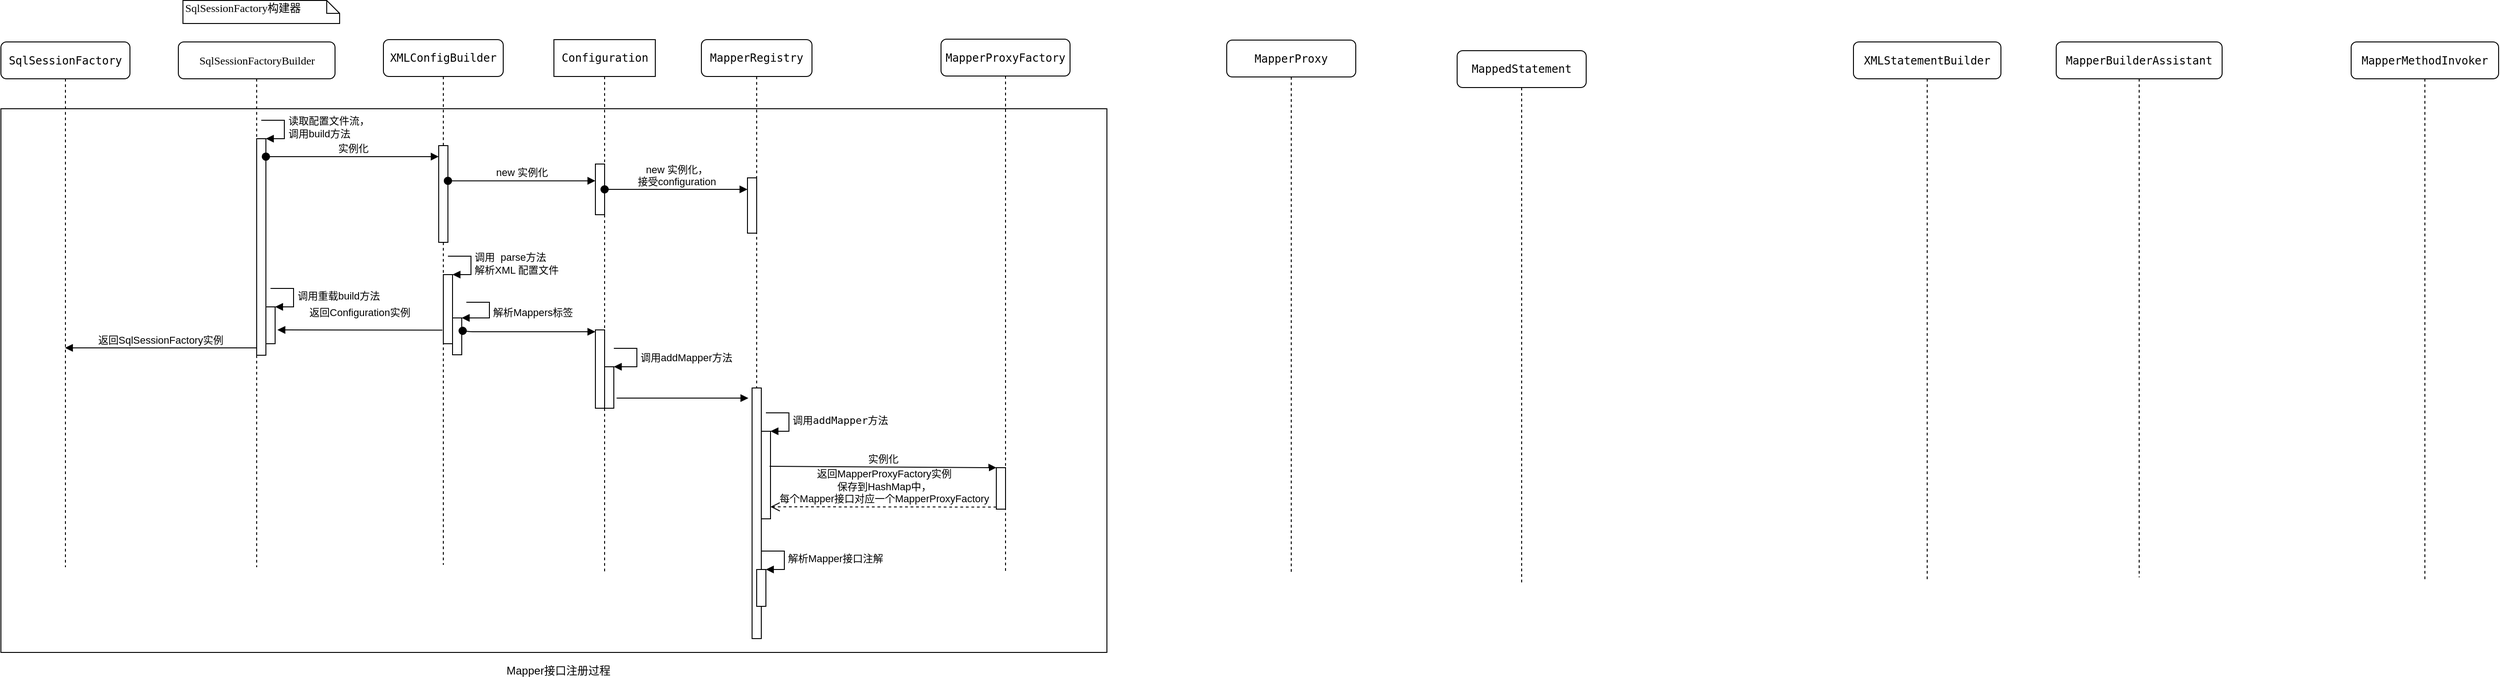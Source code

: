 <mxfile version="10.7.7" type="device"><diagram name="Page-1" id="13e1069c-82ec-6db2-03f1-153e76fe0fe0"><mxGraphModel dx="1394" dy="788" grid="1" gridSize="10" guides="1" tooltips="1" connect="1" arrows="1" fold="1" page="1" pageScale="1" pageWidth="1100" pageHeight="850" background="#ffffff" math="0" shadow="0"><root><mxCell id="0"/><mxCell id="1" parent="0"/><mxCell id="gPdFIdoxRjiTvUadIYnj-57" value="" style="rounded=0;whiteSpace=wrap;html=1;" vertex="1" parent="1"><mxGeometry x="80" y="170" width="1200" height="590" as="geometry"/></mxCell><mxCell id="7baba1c4bc27f4b0-3" value="&lt;pre&gt;XMLConfigBuilder&lt;/pre&gt;" style="shape=umlLifeline;perimeter=lifelinePerimeter;whiteSpace=wrap;html=1;container=1;collapsible=0;recursiveResize=0;outlineConnect=0;rounded=1;shadow=0;comic=0;labelBackgroundColor=none;strokeColor=#000000;strokeWidth=1;fillColor=#FFFFFF;fontFamily=Verdana;fontSize=12;fontColor=#000000;align=center;" parent="1" vertex="1"><mxGeometry x="495" y="95" width="130" height="570" as="geometry"/></mxCell><mxCell id="gPdFIdoxRjiTvUadIYnj-12" value="" style="html=1;points=[];perimeter=orthogonalPerimeter;" vertex="1" parent="7baba1c4bc27f4b0-3"><mxGeometry x="60" y="115" width="10" height="105" as="geometry"/></mxCell><mxCell id="gPdFIdoxRjiTvUadIYnj-18" value="" style="html=1;points=[];perimeter=orthogonalPerimeter;" vertex="1" parent="7baba1c4bc27f4b0-3"><mxGeometry x="65" y="255" width="10" height="75" as="geometry"/></mxCell><mxCell id="gPdFIdoxRjiTvUadIYnj-19" value="调用&amp;nbsp;&amp;nbsp;&lt;span&gt;parse方法&lt;br&gt;解析XML 配置文件&lt;br&gt;&lt;/span&gt;" style="edgeStyle=orthogonalEdgeStyle;html=1;align=left;spacingLeft=2;endArrow=block;rounded=0;entryX=1;entryY=0;" edge="1" target="gPdFIdoxRjiTvUadIYnj-18" parent="7baba1c4bc27f4b0-3"><mxGeometry relative="1" as="geometry"><mxPoint x="70" y="235" as="sourcePoint"/><Array as="points"><mxPoint x="95" y="235"/></Array></mxGeometry></mxCell><mxCell id="gPdFIdoxRjiTvUadIYnj-39" value="" style="html=1;points=[];perimeter=orthogonalPerimeter;" vertex="1" parent="7baba1c4bc27f4b0-3"><mxGeometry x="75" y="302" width="10" height="40" as="geometry"/></mxCell><mxCell id="gPdFIdoxRjiTvUadIYnj-40" value="&lt;span&gt;解析Mappers标签&lt;br&gt;&lt;/span&gt;" style="edgeStyle=orthogonalEdgeStyle;html=1;align=left;spacingLeft=2;endArrow=block;rounded=0;entryX=1;entryY=0;" edge="1" target="gPdFIdoxRjiTvUadIYnj-39" parent="7baba1c4bc27f4b0-3"><mxGeometry relative="1" as="geometry"><mxPoint x="90" y="285" as="sourcePoint"/><Array as="points"><mxPoint x="115" y="285"/></Array></mxGeometry></mxCell><mxCell id="7baba1c4bc27f4b0-4" value="&lt;pre&gt;Configuration&lt;/pre&gt;" style="html=1;points=[];perimeter=orthogonalPerimeter;shape=umlLifeline;participant=label;shadow=0;fontFamily=Verdana;fontSize=12;fontColor=#000000;align=center;strokeColor=#000000;strokeWidth=1;fillColor=#FFFFFF;recursiveResize=0;container=1;collapsible=0;" parent="1" vertex="1"><mxGeometry x="680" y="95" width="110" height="580" as="geometry"/></mxCell><mxCell id="gPdFIdoxRjiTvUadIYnj-14" value="" style="html=1;points=[];perimeter=orthogonalPerimeter;" vertex="1" parent="7baba1c4bc27f4b0-4"><mxGeometry x="45" y="135" width="10" height="55" as="geometry"/></mxCell><mxCell id="gPdFIdoxRjiTvUadIYnj-26" value="" style="html=1;points=[];perimeter=orthogonalPerimeter;" vertex="1" parent="7baba1c4bc27f4b0-4"><mxGeometry x="45" y="315" width="10" height="85" as="geometry"/></mxCell><mxCell id="gPdFIdoxRjiTvUadIYnj-36" value="" style="html=1;points=[];perimeter=orthogonalPerimeter;" vertex="1" parent="7baba1c4bc27f4b0-4"><mxGeometry x="55" y="355" width="10" height="45" as="geometry"/></mxCell><mxCell id="gPdFIdoxRjiTvUadIYnj-37" value="&lt;span&gt;调用addMapper方法&lt;/span&gt;" style="edgeStyle=orthogonalEdgeStyle;html=1;align=left;spacingLeft=2;endArrow=block;rounded=0;entryX=1;entryY=0;" edge="1" target="gPdFIdoxRjiTvUadIYnj-36" parent="7baba1c4bc27f4b0-4"><mxGeometry relative="1" as="geometry"><mxPoint x="65" y="335" as="sourcePoint"/><Array as="points"><mxPoint x="90" y="335"/></Array></mxGeometry></mxCell><mxCell id="7baba1c4bc27f4b0-8" value="SqlSessionFactoryBuilder" style="shape=umlLifeline;perimeter=lifelinePerimeter;whiteSpace=wrap;html=1;container=1;collapsible=0;recursiveResize=0;outlineConnect=0;rounded=1;shadow=0;comic=0;labelBackgroundColor=none;strokeColor=#000000;strokeWidth=1;fillColor=#FFFFFF;fontFamily=Verdana;fontSize=12;fontColor=#000000;align=center;" parent="1" vertex="1"><mxGeometry x="272.5" y="97.5" width="170" height="570" as="geometry"/></mxCell><mxCell id="gPdFIdoxRjiTvUadIYnj-8" value="" style="html=1;points=[];perimeter=orthogonalPerimeter;" vertex="1" parent="7baba1c4bc27f4b0-8"><mxGeometry x="85" y="105" width="10" height="235" as="geometry"/></mxCell><mxCell id="gPdFIdoxRjiTvUadIYnj-9" value="读取配置文件流，&lt;br&gt;调用build方法" style="edgeStyle=orthogonalEdgeStyle;html=1;align=left;spacingLeft=2;endArrow=block;rounded=0;entryX=1;entryY=0;" edge="1" target="gPdFIdoxRjiTvUadIYnj-8" parent="7baba1c4bc27f4b0-8"><mxGeometry relative="1" as="geometry"><mxPoint x="90" y="85" as="sourcePoint"/><Array as="points"><mxPoint x="115" y="85"/></Array></mxGeometry></mxCell><mxCell id="gPdFIdoxRjiTvUadIYnj-54" value="" style="html=1;points=[];perimeter=orthogonalPerimeter;" vertex="1" parent="7baba1c4bc27f4b0-8"><mxGeometry x="95" y="287.5" width="10" height="40" as="geometry"/></mxCell><mxCell id="gPdFIdoxRjiTvUadIYnj-55" value="调用重载build方法" style="edgeStyle=orthogonalEdgeStyle;html=1;align=left;spacingLeft=2;endArrow=block;rounded=0;entryX=1;entryY=0;" edge="1" target="gPdFIdoxRjiTvUadIYnj-54" parent="7baba1c4bc27f4b0-8"><mxGeometry relative="1" as="geometry"><mxPoint x="100" y="267.5" as="sourcePoint"/><Array as="points"><mxPoint x="125" y="267.5"/></Array></mxGeometry></mxCell><mxCell id="7baba1c4bc27f4b0-40" value="SqlSessionFactory构建器" style="shape=note;whiteSpace=wrap;html=1;size=14;verticalAlign=top;align=left;spacingTop=-6;rounded=0;shadow=0;comic=0;labelBackgroundColor=none;strokeColor=#000000;strokeWidth=1;fillColor=#FFFFFF;fontFamily=Verdana;fontSize=12;fontColor=#000000;" parent="1" vertex="1"><mxGeometry x="277.5" y="52.5" width="170" height="25" as="geometry"/></mxCell><mxCell id="gPdFIdoxRjiTvUadIYnj-4" value="&lt;pre&gt;&lt;pre&gt;MapperRegistry&lt;/pre&gt;&lt;/pre&gt;" style="shape=umlLifeline;perimeter=lifelinePerimeter;whiteSpace=wrap;html=1;container=1;collapsible=0;recursiveResize=0;outlineConnect=0;rounded=1;shadow=0;comic=0;labelBackgroundColor=none;strokeColor=#000000;strokeWidth=1;fillColor=#FFFFFF;fontFamily=Verdana;fontSize=12;fontColor=#000000;align=center;" vertex="1" parent="1"><mxGeometry x="840" y="95" width="120" height="650" as="geometry"/></mxCell><mxCell id="gPdFIdoxRjiTvUadIYnj-16" value="" style="html=1;points=[];perimeter=orthogonalPerimeter;" vertex="1" parent="gPdFIdoxRjiTvUadIYnj-4"><mxGeometry x="50" y="150" width="10" height="60" as="geometry"/></mxCell><mxCell id="gPdFIdoxRjiTvUadIYnj-34" value="" style="html=1;points=[];perimeter=orthogonalPerimeter;" vertex="1" parent="gPdFIdoxRjiTvUadIYnj-4"><mxGeometry x="55" y="378" width="10" height="272" as="geometry"/></mxCell><mxCell id="gPdFIdoxRjiTvUadIYnj-41" value="" style="html=1;points=[];perimeter=orthogonalPerimeter;" vertex="1" parent="gPdFIdoxRjiTvUadIYnj-4"><mxGeometry x="65" y="425" width="10" height="95" as="geometry"/></mxCell><mxCell id="gPdFIdoxRjiTvUadIYnj-42" value="&lt;pre&gt;&lt;span&gt;调用addMapper方法&lt;/span&gt;&lt;/pre&gt;" style="edgeStyle=orthogonalEdgeStyle;html=1;align=left;spacingLeft=2;endArrow=block;rounded=0;entryX=1;entryY=0;" edge="1" target="gPdFIdoxRjiTvUadIYnj-41" parent="gPdFIdoxRjiTvUadIYnj-4"><mxGeometry relative="1" as="geometry"><mxPoint x="70" y="405" as="sourcePoint"/><Array as="points"><mxPoint x="95" y="405"/></Array></mxGeometry></mxCell><mxCell id="gPdFIdoxRjiTvUadIYnj-49" value="" style="html=1;points=[];perimeter=orthogonalPerimeter;" vertex="1" parent="gPdFIdoxRjiTvUadIYnj-4"><mxGeometry x="60" y="575" width="10" height="40" as="geometry"/></mxCell><mxCell id="gPdFIdoxRjiTvUadIYnj-50" value="解析Mapper接口注解" style="edgeStyle=orthogonalEdgeStyle;html=1;align=left;spacingLeft=2;endArrow=block;rounded=0;entryX=1;entryY=0;" edge="1" target="gPdFIdoxRjiTvUadIYnj-49" parent="gPdFIdoxRjiTvUadIYnj-4"><mxGeometry relative="1" as="geometry"><mxPoint x="65" y="555" as="sourcePoint"/><Array as="points"><mxPoint x="90" y="555"/></Array></mxGeometry></mxCell><mxCell id="gPdFIdoxRjiTvUadIYnj-5" value="&lt;pre&gt;&lt;pre&gt;&lt;pre&gt;MapperProxyFactory&lt;/pre&gt;&lt;/pre&gt;&lt;/pre&gt;" style="shape=umlLifeline;perimeter=lifelinePerimeter;whiteSpace=wrap;html=1;container=1;collapsible=0;recursiveResize=0;outlineConnect=0;rounded=1;shadow=0;comic=0;labelBackgroundColor=none;strokeColor=#000000;strokeWidth=1;fillColor=#FFFFFF;fontFamily=Verdana;fontSize=12;fontColor=#000000;align=center;" vertex="1" parent="1"><mxGeometry x="1100" y="94.5" width="140" height="580" as="geometry"/></mxCell><mxCell id="gPdFIdoxRjiTvUadIYnj-45" value="" style="html=1;points=[];perimeter=orthogonalPerimeter;" vertex="1" parent="gPdFIdoxRjiTvUadIYnj-5"><mxGeometry x="60" y="465" width="10" height="45" as="geometry"/></mxCell><mxCell id="gPdFIdoxRjiTvUadIYnj-6" value="&lt;pre&gt;&lt;pre&gt;&lt;pre&gt;&lt;pre&gt;MapperProxy&lt;/pre&gt;&lt;/pre&gt;&lt;/pre&gt;&lt;/pre&gt;" style="shape=umlLifeline;perimeter=lifelinePerimeter;whiteSpace=wrap;html=1;container=1;collapsible=0;recursiveResize=0;outlineConnect=0;rounded=1;shadow=0;comic=0;labelBackgroundColor=none;strokeColor=#000000;strokeWidth=1;fillColor=#FFFFFF;fontFamily=Verdana;fontSize=12;fontColor=#000000;align=center;" vertex="1" parent="1"><mxGeometry x="1410" y="95.5" width="140" height="580" as="geometry"/></mxCell><mxCell id="gPdFIdoxRjiTvUadIYnj-7" value="&lt;pre&gt;&lt;pre&gt;&lt;pre&gt;&lt;pre&gt;&lt;pre&gt;MapperMethodInvoker&lt;/pre&gt;&lt;/pre&gt;&lt;/pre&gt;&lt;/pre&gt;&lt;/pre&gt;" style="shape=umlLifeline;perimeter=lifelinePerimeter;whiteSpace=wrap;html=1;container=1;collapsible=0;recursiveResize=0;outlineConnect=0;rounded=1;shadow=0;comic=0;labelBackgroundColor=none;strokeColor=#000000;strokeWidth=1;fillColor=#FFFFFF;fontFamily=Verdana;fontSize=12;fontColor=#000000;align=center;" vertex="1" parent="1"><mxGeometry x="2630" y="97.5" width="160" height="585" as="geometry"/></mxCell><mxCell id="gPdFIdoxRjiTvUadIYnj-13" value="实例化" style="html=1;verticalAlign=bottom;startArrow=oval;endArrow=block;startSize=8;entryX=0;entryY=0.114;entryDx=0;entryDy=0;entryPerimeter=0;" edge="1" target="gPdFIdoxRjiTvUadIYnj-12" parent="1" source="gPdFIdoxRjiTvUadIYnj-8"><mxGeometry relative="1" as="geometry"><mxPoint x="320" y="210" as="sourcePoint"/></mxGeometry></mxCell><mxCell id="gPdFIdoxRjiTvUadIYnj-15" value="new 实例化" style="html=1;verticalAlign=bottom;startArrow=oval;endArrow=block;startSize=8;exitX=1;exitY=0.364;exitDx=0;exitDy=0;exitPerimeter=0;" edge="1" target="gPdFIdoxRjiTvUadIYnj-14" parent="1" source="gPdFIdoxRjiTvUadIYnj-12"><mxGeometry relative="1" as="geometry"><mxPoint x="665" y="230" as="sourcePoint"/></mxGeometry></mxCell><mxCell id="gPdFIdoxRjiTvUadIYnj-17" value="new 实例化，&lt;br&gt;接受configuration" style="html=1;verticalAlign=bottom;startArrow=oval;endArrow=block;startSize=8;" edge="1" target="gPdFIdoxRjiTvUadIYnj-16" parent="1" source="gPdFIdoxRjiTvUadIYnj-14"><mxGeometry relative="1" as="geometry"><mxPoint x="830" y="245" as="sourcePoint"/></mxGeometry></mxCell><mxCell id="gPdFIdoxRjiTvUadIYnj-27" value="" style="html=1;verticalAlign=bottom;startArrow=oval;endArrow=block;startSize=8;exitX=1.1;exitY=0.35;exitDx=0;exitDy=0;exitPerimeter=0;" edge="1" target="gPdFIdoxRjiTvUadIYnj-26" parent="1" source="gPdFIdoxRjiTvUadIYnj-39"><mxGeometry relative="1" as="geometry"><mxPoint x="600" y="420" as="sourcePoint"/><Array as="points"><mxPoint x="590" y="412"/></Array></mxGeometry></mxCell><mxCell id="gPdFIdoxRjiTvUadIYnj-38" value="" style="html=1;verticalAlign=bottom;endArrow=block;" edge="1" parent="1"><mxGeometry width="80" relative="1" as="geometry"><mxPoint x="748" y="484" as="sourcePoint"/><mxPoint x="891" y="484" as="targetPoint"/></mxGeometry></mxCell><mxCell id="gPdFIdoxRjiTvUadIYnj-46" value="实例化" style="html=1;verticalAlign=bottom;endArrow=block;entryX=0;entryY=0;exitX=0.9;exitY=0.4;exitDx=0;exitDy=0;exitPerimeter=0;" edge="1" target="gPdFIdoxRjiTvUadIYnj-45" parent="1" source="gPdFIdoxRjiTvUadIYnj-41"><mxGeometry relative="1" as="geometry"><mxPoint x="1020" y="560" as="sourcePoint"/></mxGeometry></mxCell><mxCell id="gPdFIdoxRjiTvUadIYnj-47" value="返回&lt;span&gt;MapperProxyFactory&lt;/span&gt;实例&lt;br&gt;保存到HashMap中，&lt;br&gt;每个Mapper接口对应一个MapperProxyFactory&lt;br&gt;" style="html=1;verticalAlign=bottom;endArrow=open;dashed=1;endSize=8;exitX=0;exitY=0.95;entryX=1;entryY=0.863;entryDx=0;entryDy=0;entryPerimeter=0;" edge="1" source="gPdFIdoxRjiTvUadIYnj-45" parent="1" target="gPdFIdoxRjiTvUadIYnj-41"><mxGeometry relative="1" as="geometry"><mxPoint x="1020" y="603" as="targetPoint"/></mxGeometry></mxCell><mxCell id="7baba1c4bc27f4b0-2" value="&lt;pre&gt;SqlSessionFactory&lt;/pre&gt;" style="shape=umlLifeline;perimeter=lifelinePerimeter;whiteSpace=wrap;html=1;container=1;collapsible=0;recursiveResize=0;outlineConnect=0;rounded=1;shadow=0;comic=0;labelBackgroundColor=none;strokeColor=#000000;strokeWidth=1;fillColor=#FFFFFF;fontFamily=Verdana;fontSize=12;fontColor=#000000;align=center;" parent="1" vertex="1"><mxGeometry x="80" y="97.5" width="140" height="570" as="geometry"/></mxCell><mxCell id="gPdFIdoxRjiTvUadIYnj-51" value="返回Configuration实例" style="html=1;verticalAlign=bottom;endArrow=block;exitX=0.492;exitY=0.553;exitDx=0;exitDy=0;exitPerimeter=0;" edge="1" parent="1" source="7baba1c4bc27f4b0-3"><mxGeometry y="-10" width="80" relative="1" as="geometry"><mxPoint x="559" y="416" as="sourcePoint"/><mxPoint x="380" y="410" as="targetPoint"/><mxPoint as="offset"/></mxGeometry></mxCell><mxCell id="gPdFIdoxRjiTvUadIYnj-56" value="返回SqlSessionFactory实例&lt;br&gt;" style="html=1;verticalAlign=bottom;endArrow=block;" edge="1" parent="1"><mxGeometry width="80" relative="1" as="geometry"><mxPoint x="357" y="429.5" as="sourcePoint"/><mxPoint x="149.5" y="429.5" as="targetPoint"/></mxGeometry></mxCell><mxCell id="gPdFIdoxRjiTvUadIYnj-58" value="Mapper接口注册过程" style="text;html=1;strokeColor=none;fillColor=none;align=center;verticalAlign=middle;whiteSpace=wrap;rounded=0;" vertex="1" parent="1"><mxGeometry x="570" y="770" width="230" height="20" as="geometry"/></mxCell><mxCell id="gPdFIdoxRjiTvUadIYnj-59" value="&lt;pre&gt;&lt;pre&gt;&lt;pre&gt;&lt;pre&gt;MappedStatement&lt;/pre&gt;&lt;/pre&gt;&lt;/pre&gt;&lt;/pre&gt;" style="shape=umlLifeline;perimeter=lifelinePerimeter;whiteSpace=wrap;html=1;container=1;collapsible=0;recursiveResize=0;outlineConnect=0;rounded=1;shadow=0;comic=0;labelBackgroundColor=none;strokeColor=#000000;strokeWidth=1;fillColor=#FFFFFF;fontFamily=Verdana;fontSize=12;fontColor=#000000;align=center;" vertex="1" parent="1"><mxGeometry x="1660" y="107" width="140" height="580" as="geometry"/></mxCell><mxCell id="gPdFIdoxRjiTvUadIYnj-60" value="&lt;pre&gt;&lt;pre&gt;&lt;pre&gt;&lt;pre&gt;&lt;pre&gt;&lt;pre&gt;XMLStatementBuilder&lt;/pre&gt;&lt;/pre&gt;&lt;/pre&gt;&lt;/pre&gt;&lt;/pre&gt;&lt;/pre&gt;" style="shape=umlLifeline;perimeter=lifelinePerimeter;whiteSpace=wrap;html=1;container=1;collapsible=0;recursiveResize=0;outlineConnect=0;rounded=1;shadow=0;comic=0;labelBackgroundColor=none;strokeColor=#000000;strokeWidth=1;fillColor=#FFFFFF;fontFamily=Verdana;fontSize=12;fontColor=#000000;align=center;" vertex="1" parent="1"><mxGeometry x="2090" y="97.5" width="160" height="585" as="geometry"/></mxCell><mxCell id="gPdFIdoxRjiTvUadIYnj-61" value="&lt;pre&gt;&lt;pre&gt;&lt;pre&gt;&lt;pre&gt;&lt;pre&gt;&lt;pre&gt;&lt;pre&gt;MapperBuilderAssistant&lt;/pre&gt;&lt;/pre&gt;&lt;/pre&gt;&lt;/pre&gt;&lt;/pre&gt;&lt;/pre&gt;&lt;/pre&gt;" style="shape=umlLifeline;perimeter=lifelinePerimeter;whiteSpace=wrap;html=1;container=1;collapsible=0;recursiveResize=0;outlineConnect=0;rounded=1;shadow=0;comic=0;labelBackgroundColor=none;strokeColor=#000000;strokeWidth=1;fillColor=#FFFFFF;fontFamily=Verdana;fontSize=12;fontColor=#000000;align=center;" vertex="1" parent="1"><mxGeometry x="2310" y="97.5" width="180" height="581" as="geometry"/></mxCell></root></mxGraphModel></diagram></mxfile>